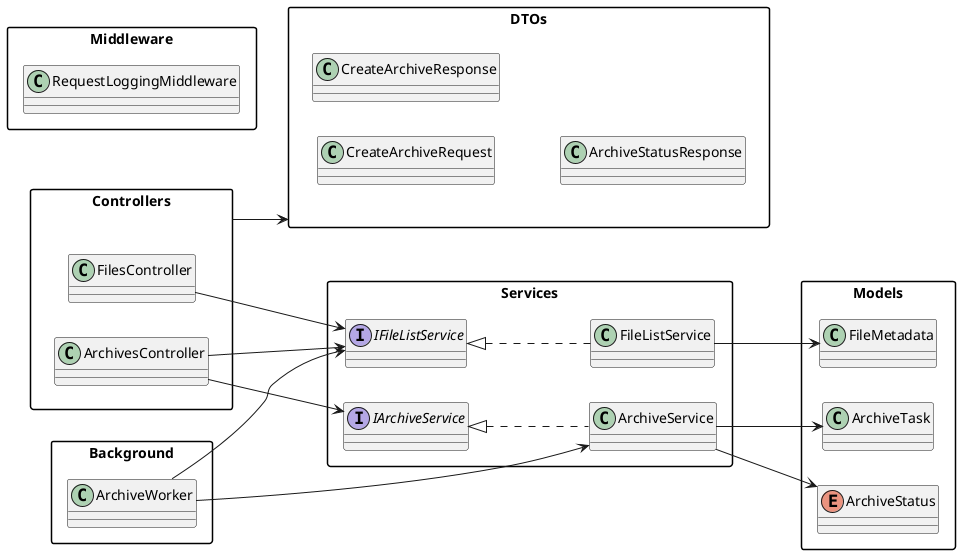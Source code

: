 @startuml
skinparam classAttributeIconSize 0
skinparam packageStyle rectangle
skinparam shadowing false
left to right direction

package "Middleware" {
    class RequestLoggingMiddleware
}

package "Controllers" {
    class ArchivesController
    class FilesController
}

package "Services" {
    interface IArchiveService
    interface IFileListService

    class ArchiveService
    class FileListService

    IArchiveService <|.. ArchiveService
    IFileListService <|.. FileListService
}

package "Background" {
    class ArchiveWorker
}

package "Models" {
    enum ArchiveStatus
    class ArchiveTask
    class FileMetadata
}

package "DTOs" {
    class CreateArchiveRequest
    class CreateArchiveResponse
    class ArchiveStatusResponse
}

' Основные зависимости
ArchivesController --> IArchiveService
ArchivesController --> IFileListService
FilesController --> IFileListService

ArchiveWorker --> ArchiveService
ArchiveWorker --> IFileListService
ArchiveService --> ArchiveTask
ArchiveService --> ArchiveStatus
FileListService --> FileMetadata
Controllers --> DTOs

@enduml
